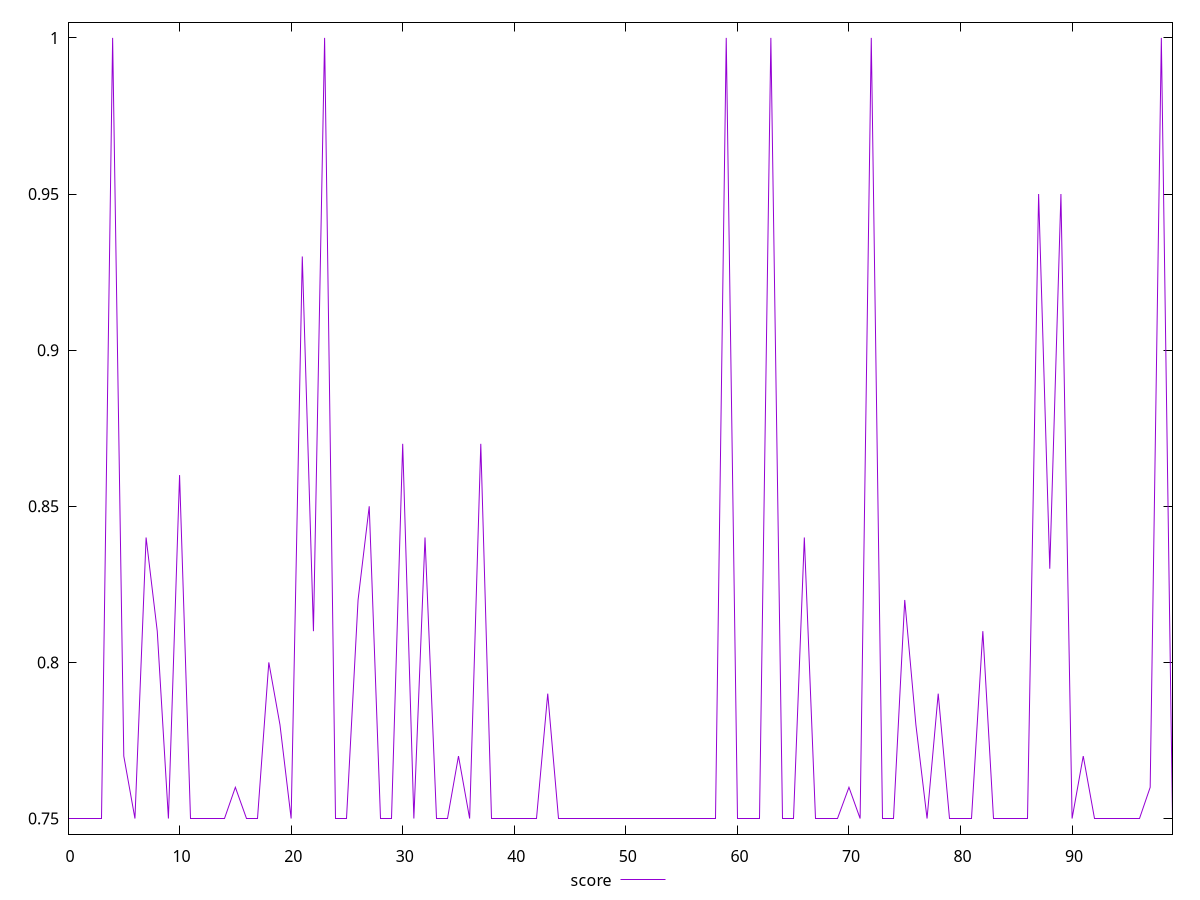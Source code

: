 reset

$score <<EOF
0 0.75
1 0.75
2 0.75
3 0.75
4 1
5 0.77
6 0.75
7 0.84
8 0.81
9 0.75
10 0.86
11 0.75
12 0.75
13 0.75
14 0.75
15 0.76
16 0.75
17 0.75
18 0.8
19 0.78
20 0.75
21 0.93
22 0.81
23 1
24 0.75
25 0.75
26 0.82
27 0.85
28 0.75
29 0.75
30 0.87
31 0.75
32 0.84
33 0.75
34 0.75
35 0.77
36 0.75
37 0.87
38 0.75
39 0.75
40 0.75
41 0.75
42 0.75
43 0.79
44 0.75
45 0.75
46 0.75
47 0.75
48 0.75
49 0.75
50 0.75
51 0.75
52 0.75
53 0.75
54 0.75
55 0.75
56 0.75
57 0.75
58 0.75
59 1
60 0.75
61 0.75
62 0.75
63 1
64 0.75
65 0.75
66 0.84
67 0.75
68 0.75
69 0.75
70 0.76
71 0.75
72 1
73 0.75
74 0.75
75 0.82
76 0.78
77 0.75
78 0.79
79 0.75
80 0.75
81 0.75
82 0.81
83 0.75
84 0.75
85 0.75
86 0.75
87 0.95
88 0.83
89 0.95
90 0.75
91 0.77
92 0.75
93 0.75
94 0.75
95 0.75
96 0.75
97 0.76
98 1
99 0.75
EOF

set key outside below
set xrange [0:99]
set yrange [0.745:1.005]
set trange [0.745:1.005]
set terminal svg size 640, 500 enhanced background rgb 'white'
set output "reprap/uses-rel-preconnect/samples/pages+cached+noexternal+nomedia+nocss+nojs/score/values.svg"

plot $score title "score" with line

reset
